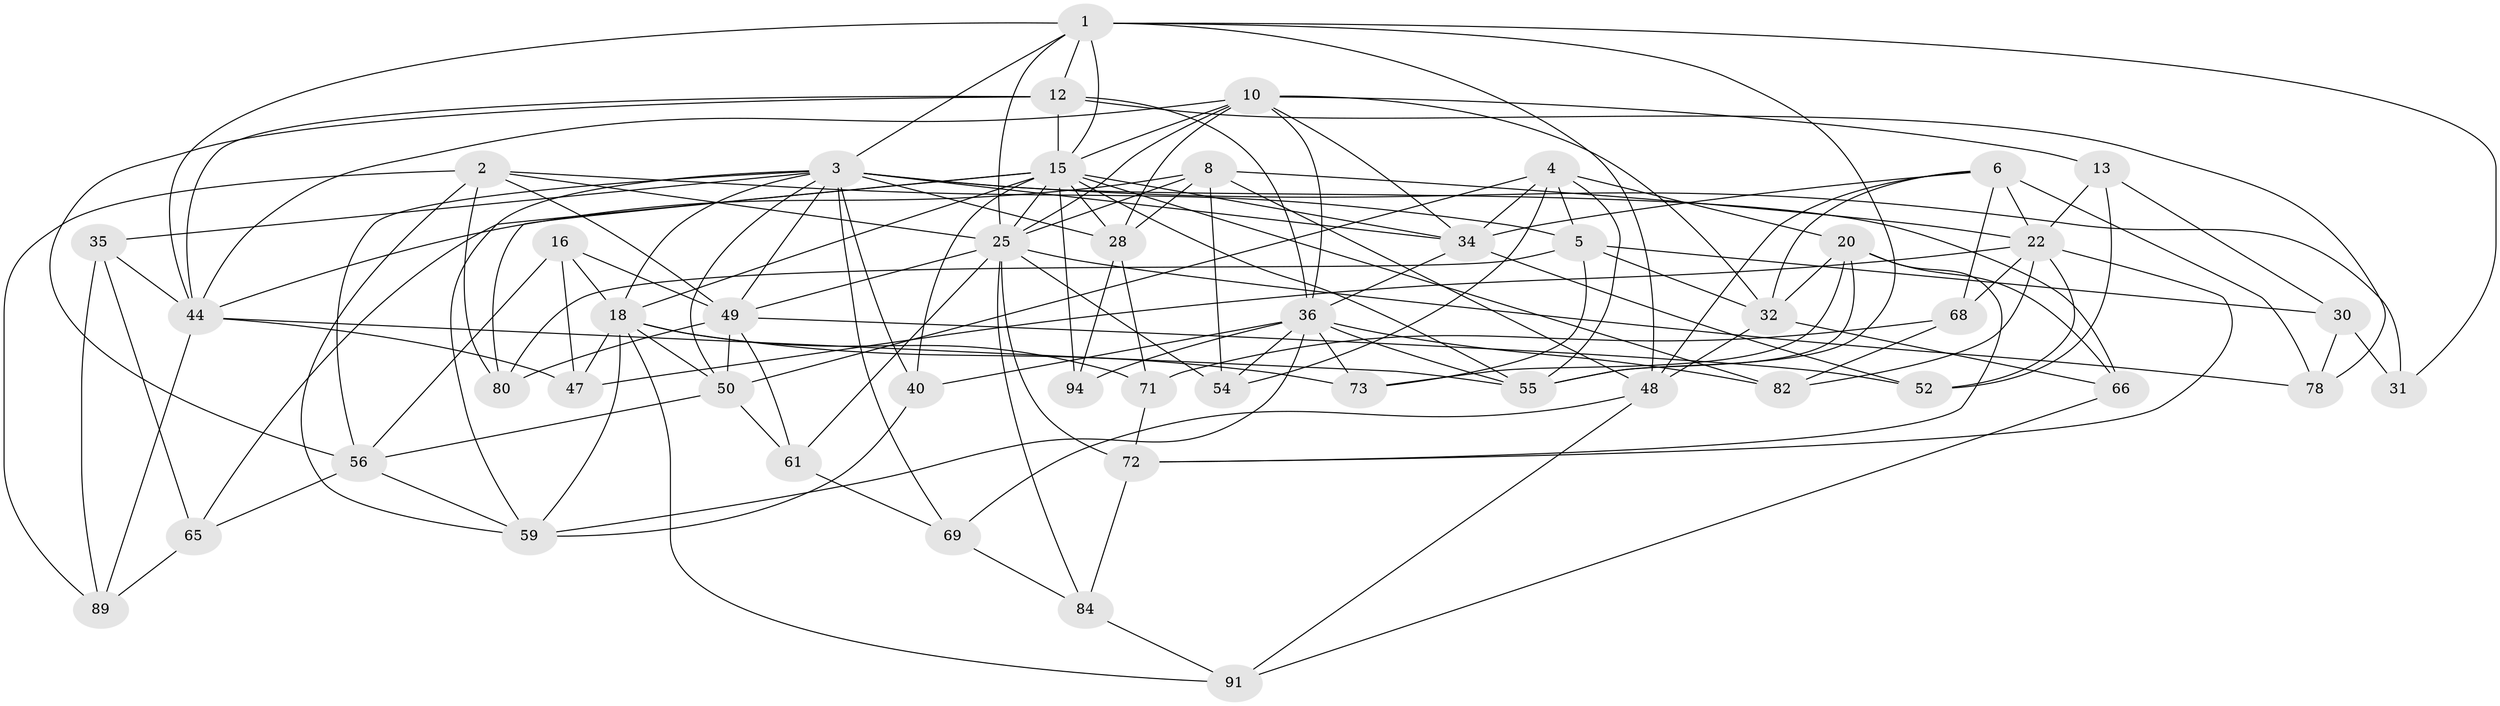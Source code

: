 // original degree distribution, {4: 1.0}
// Generated by graph-tools (version 1.1) at 2025/16/03/09/25 04:16:30]
// undirected, 49 vertices, 141 edges
graph export_dot {
graph [start="1"]
  node [color=gray90,style=filled];
  1 [super="+23+42"];
  2 [super="+87"];
  3 [super="+7+41"];
  4 [super="+21"];
  5 [super="+19"];
  6 [super="+11"];
  8 [super="+9"];
  10 [super="+14"];
  12 [super="+29"];
  13;
  15 [super="+27+17"];
  16;
  18 [super="+38+96"];
  20 [super="+88"];
  22 [super="+92+24"];
  25 [super="+67+26"];
  28 [super="+60"];
  30;
  31;
  32 [super="+95"];
  34 [super="+45+70"];
  35;
  36 [super="+39+64"];
  40;
  44 [super="+63"];
  47;
  48 [super="+83"];
  49 [super="+81"];
  50 [super="+74"];
  52;
  54;
  55 [super="+93"];
  56 [super="+85"];
  59 [super="+75"];
  61;
  65;
  66;
  68;
  69;
  71;
  72 [super="+77"];
  73;
  78;
  80;
  82;
  84;
  89;
  91;
  94;
  1 -- 48;
  1 -- 31;
  1 -- 25;
  1 -- 55;
  1 -- 44;
  1 -- 12;
  1 -- 3;
  1 -- 15;
  2 -- 89;
  2 -- 80;
  2 -- 25;
  2 -- 59;
  2 -- 5;
  2 -- 49;
  3 -- 66;
  3 -- 34 [weight=2];
  3 -- 28;
  3 -- 69;
  3 -- 18 [weight=2];
  3 -- 35;
  3 -- 40;
  3 -- 49;
  3 -- 50;
  3 -- 56;
  3 -- 59;
  3 -- 31 [weight=2];
  4 -- 55;
  4 -- 50;
  4 -- 20;
  4 -- 54;
  4 -- 5;
  4 -- 34;
  5 -- 30;
  5 -- 80;
  5 -- 73;
  5 -- 32;
  6 -- 34;
  6 -- 68;
  6 -- 22;
  6 -- 78;
  6 -- 48;
  6 -- 32;
  8 -- 54;
  8 -- 22;
  8 -- 48;
  8 -- 25;
  8 -- 28;
  8 -- 44;
  10 -- 34;
  10 -- 25;
  10 -- 36;
  10 -- 32;
  10 -- 28;
  10 -- 44;
  10 -- 13;
  10 -- 15;
  12 -- 78;
  12 -- 56;
  12 -- 36;
  12 -- 44;
  12 -- 15;
  13 -- 52;
  13 -- 30;
  13 -- 22;
  15 -- 80;
  15 -- 65;
  15 -- 18;
  15 -- 82;
  15 -- 94 [weight=2];
  15 -- 55;
  15 -- 34;
  15 -- 40;
  15 -- 25;
  15 -- 28;
  16 -- 47;
  16 -- 18;
  16 -- 56;
  16 -- 49;
  18 -- 50;
  18 -- 73;
  18 -- 59;
  18 -- 91;
  18 -- 47;
  18 -- 71;
  20 -- 73;
  20 -- 32;
  20 -- 72;
  20 -- 66;
  20 -- 55;
  22 -- 68;
  22 -- 52;
  22 -- 47;
  22 -- 72;
  22 -- 82;
  25 -- 78;
  25 -- 84;
  25 -- 54;
  25 -- 61;
  25 -- 72 [weight=2];
  25 -- 49;
  28 -- 94;
  28 -- 71;
  30 -- 78;
  30 -- 31;
  32 -- 48;
  32 -- 66;
  34 -- 52;
  34 -- 36;
  35 -- 89;
  35 -- 65;
  35 -- 44;
  36 -- 54;
  36 -- 40;
  36 -- 55;
  36 -- 73;
  36 -- 59;
  36 -- 82;
  36 -- 94;
  40 -- 59;
  44 -- 89;
  44 -- 47;
  44 -- 55;
  48 -- 69;
  48 -- 91;
  49 -- 80;
  49 -- 61;
  49 -- 50;
  49 -- 52;
  50 -- 61;
  50 -- 56;
  56 -- 65;
  56 -- 59;
  61 -- 69;
  65 -- 89;
  66 -- 91;
  68 -- 71;
  68 -- 82;
  69 -- 84;
  71 -- 72;
  72 -- 84;
  84 -- 91;
}
